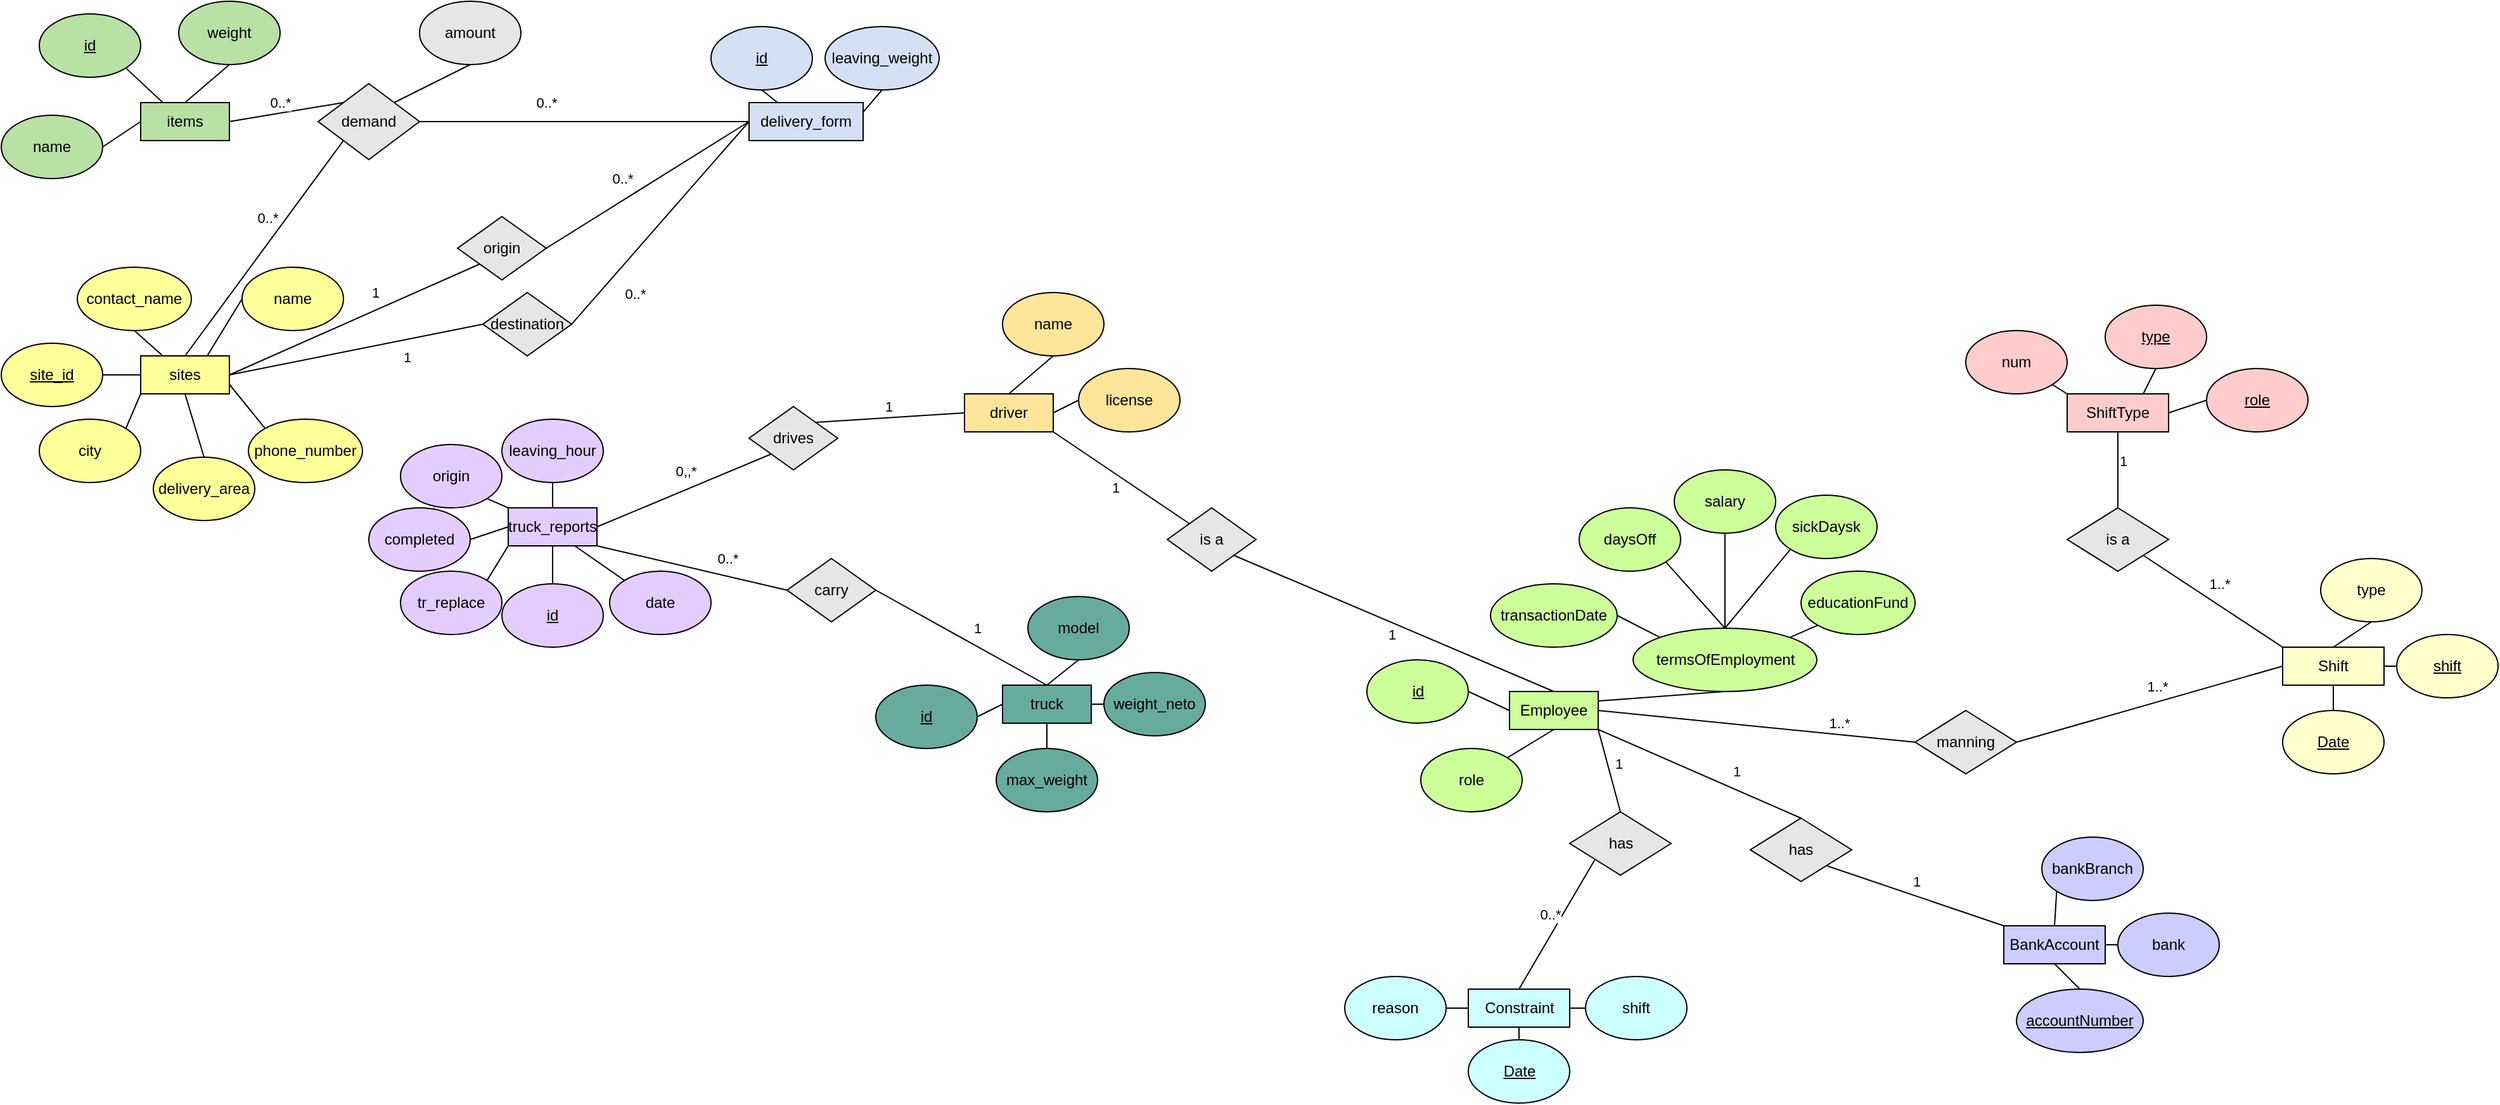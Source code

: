 <mxfile version="14.6.6" type="github">
  <diagram id="Gg7oe4cbM-nP1ZBiEeL3" name="Page-1">
    <mxGraphModel dx="999" dy="402" grid="1" gridSize="10" guides="1" tooltips="1" connect="1" arrows="1" fold="1" page="1" pageScale="1" pageWidth="850" pageHeight="1100" math="0" shadow="0">
      <root>
        <mxCell id="0" />
        <mxCell id="1" parent="0" />
        <mxCell id="dE7XT5yFoyi2Y103YuFL-1" value="items" style="rounded=0;whiteSpace=wrap;html=1;fillColor=#B9E0A5;" vertex="1" parent="1">
          <mxGeometry x="140" y="110" width="70" height="30" as="geometry" />
        </mxCell>
        <mxCell id="dE7XT5yFoyi2Y103YuFL-2" value="&lt;u&gt;id&lt;/u&gt;" style="ellipse;whiteSpace=wrap;html=1;fillColor=#B9E0A5;" vertex="1" parent="1">
          <mxGeometry x="60" y="40" width="80" height="50" as="geometry" />
        </mxCell>
        <mxCell id="dE7XT5yFoyi2Y103YuFL-4" value="name" style="ellipse;whiteSpace=wrap;html=1;fillColor=#B9E0A5;" vertex="1" parent="1">
          <mxGeometry x="30" y="120" width="80" height="50" as="geometry" />
        </mxCell>
        <mxCell id="dE7XT5yFoyi2Y103YuFL-8" value="weight" style="ellipse;whiteSpace=wrap;html=1;fillColor=#B9E0A5;" vertex="1" parent="1">
          <mxGeometry x="170" y="30" width="80" height="50" as="geometry" />
        </mxCell>
        <mxCell id="dE7XT5yFoyi2Y103YuFL-9" value="amount" style="ellipse;whiteSpace=wrap;html=1;fillColor=#E6E6E6;" vertex="1" parent="1">
          <mxGeometry x="360" y="30" width="80" height="50" as="geometry" />
        </mxCell>
        <mxCell id="dE7XT5yFoyi2Y103YuFL-10" value="sites" style="rounded=0;whiteSpace=wrap;html=1;fillColor=#FFFF99;" vertex="1" parent="1">
          <mxGeometry x="140" y="310" width="70" height="30" as="geometry" />
        </mxCell>
        <mxCell id="dE7XT5yFoyi2Y103YuFL-11" value="&lt;u&gt;site_id&lt;/u&gt;" style="ellipse;whiteSpace=wrap;html=1;fillColor=#FFFF99;" vertex="1" parent="1">
          <mxGeometry x="30" y="300" width="80" height="50" as="geometry" />
        </mxCell>
        <mxCell id="dE7XT5yFoyi2Y103YuFL-12" value="city" style="ellipse;whiteSpace=wrap;html=1;fillColor=#FFFF99;" vertex="1" parent="1">
          <mxGeometry x="60" y="360" width="80" height="50" as="geometry" />
        </mxCell>
        <mxCell id="dE7XT5yFoyi2Y103YuFL-13" value="phone_number" style="ellipse;whiteSpace=wrap;html=1;fillColor=#FFFF99;" vertex="1" parent="1">
          <mxGeometry x="225" y="360" width="90" height="50" as="geometry" />
        </mxCell>
        <mxCell id="dE7XT5yFoyi2Y103YuFL-14" value="delivery_area" style="ellipse;whiteSpace=wrap;html=1;fillColor=#FFFF99;" vertex="1" parent="1">
          <mxGeometry x="150" y="390" width="80" height="50" as="geometry" />
        </mxCell>
        <mxCell id="dE7XT5yFoyi2Y103YuFL-15" value="contact_name" style="ellipse;whiteSpace=wrap;html=1;fillColor=#FFFF99;" vertex="1" parent="1">
          <mxGeometry x="90" y="240" width="90" height="50" as="geometry" />
        </mxCell>
        <mxCell id="dE7XT5yFoyi2Y103YuFL-16" value="name" style="ellipse;whiteSpace=wrap;html=1;fillColor=#FFFF99;" vertex="1" parent="1">
          <mxGeometry x="220" y="240" width="80" height="50" as="geometry" />
        </mxCell>
        <mxCell id="dE7XT5yFoyi2Y103YuFL-17" value="truck_reports" style="rounded=0;whiteSpace=wrap;html=1;fillColor=#E5CCFF;" vertex="1" parent="1">
          <mxGeometry x="430" y="430" width="70" height="30" as="geometry" />
        </mxCell>
        <mxCell id="dE7XT5yFoyi2Y103YuFL-18" value="date&lt;span style=&quot;color: rgba(0 , 0 , 0 , 0) ; font-family: monospace ; font-size: 0px&quot;&gt;%3CmxGraphModel%3E%3Croot%3E%3CmxCell%20id%3D%220%22%2F%3E%3CmxCell%20id%3D%221%22%20parent%3D%220%22%2F%3E%3CmxCell%20id%3D%222%22%20value%3D%22%26lt%3Bu%26gt%3Bid%26lt%3B%2Fu%26gt%3B%22%20style%3D%22ellipse%3BwhiteSpace%3Dwrap%3Bhtml%3D1%3B%22%20vertex%3D%221%22%20parent%3D%221%22%3E%3CmxGeometry%20x%3D%2260%22%20y%3D%2240%22%20width%3D%2280%22%20height%3D%2250%22%20as%3D%22geometry%22%2F%3E%3C%2FmxCell%3E%3C%2Froot%3E%3C%2FmxGraphModel%3E&lt;/span&gt;" style="ellipse;whiteSpace=wrap;html=1;fillColor=#E5CCFF;" vertex="1" parent="1">
          <mxGeometry x="510" y="480" width="80" height="50" as="geometry" />
        </mxCell>
        <mxCell id="dE7XT5yFoyi2Y103YuFL-20" value="&lt;u&gt;id&lt;/u&gt;" style="ellipse;whiteSpace=wrap;html=1;fillColor=#E5CCFF;" vertex="1" parent="1">
          <mxGeometry x="425" y="490" width="80" height="50" as="geometry" />
        </mxCell>
        <mxCell id="dE7XT5yFoyi2Y103YuFL-21" value="leaving_hour" style="ellipse;whiteSpace=wrap;html=1;fillColor=#E5CCFF;" vertex="1" parent="1">
          <mxGeometry x="425" y="360" width="80" height="50" as="geometry" />
        </mxCell>
        <mxCell id="dE7XT5yFoyi2Y103YuFL-25" value="origin" style="ellipse;whiteSpace=wrap;html=1;fillColor=#E5CCFF;" vertex="1" parent="1">
          <mxGeometry x="345" y="380" width="80" height="50" as="geometry" />
        </mxCell>
        <mxCell id="dE7XT5yFoyi2Y103YuFL-26" value="completed" style="ellipse;whiteSpace=wrap;html=1;fillColor=#E5CCFF;" vertex="1" parent="1">
          <mxGeometry x="320" y="430" width="80" height="50" as="geometry" />
        </mxCell>
        <mxCell id="dE7XT5yFoyi2Y103YuFL-27" value="tr_replace" style="ellipse;whiteSpace=wrap;html=1;fillColor=#E5CCFF;" vertex="1" parent="1">
          <mxGeometry x="345" y="480" width="80" height="50" as="geometry" />
        </mxCell>
        <mxCell id="dE7XT5yFoyi2Y103YuFL-38" value="delivery_form" style="rounded=0;whiteSpace=wrap;html=1;fillColor=#D4E1F5;" vertex="1" parent="1">
          <mxGeometry x="620" y="110" width="90" height="30" as="geometry" />
        </mxCell>
        <mxCell id="dE7XT5yFoyi2Y103YuFL-39" value="&lt;u&gt;id&lt;/u&gt;" style="ellipse;whiteSpace=wrap;html=1;fillColor=#D4E1F5;" vertex="1" parent="1">
          <mxGeometry x="590" y="50" width="80" height="50" as="geometry" />
        </mxCell>
        <mxCell id="dE7XT5yFoyi2Y103YuFL-43" value="leaving_weight" style="ellipse;whiteSpace=wrap;html=1;fillColor=#D4E1F5;" vertex="1" parent="1">
          <mxGeometry x="680" y="50" width="90" height="50" as="geometry" />
        </mxCell>
        <mxCell id="dE7XT5yFoyi2Y103YuFL-46" value="demand" style="rhombus;whiteSpace=wrap;html=1;fillColor=#E6E6E6;" vertex="1" parent="1">
          <mxGeometry x="280" y="95" width="80" height="60" as="geometry" />
        </mxCell>
        <mxCell id="dE7XT5yFoyi2Y103YuFL-47" value="" style="endArrow=none;html=1;exitX=1;exitY=0.5;exitDx=0;exitDy=0;entryX=0;entryY=0;entryDx=0;entryDy=0;" edge="1" parent="1" source="dE7XT5yFoyi2Y103YuFL-1" target="dE7XT5yFoyi2Y103YuFL-46">
          <mxGeometry width="50" height="50" relative="1" as="geometry">
            <mxPoint x="400" y="220" as="sourcePoint" />
            <mxPoint x="450" y="170" as="targetPoint" />
          </mxGeometry>
        </mxCell>
        <mxCell id="dE7XT5yFoyi2Y103YuFL-135" value="0..*" style="edgeLabel;html=1;align=center;verticalAlign=middle;resizable=0;points=[];" vertex="1" connectable="0" parent="dE7XT5yFoyi2Y103YuFL-47">
          <mxGeometry x="-0.321" y="3" relative="1" as="geometry">
            <mxPoint x="10" y="-7" as="offset" />
          </mxGeometry>
        </mxCell>
        <mxCell id="dE7XT5yFoyi2Y103YuFL-48" value="" style="endArrow=none;html=1;exitX=0;exitY=1;exitDx=0;exitDy=0;entryX=0.5;entryY=0;entryDx=0;entryDy=0;" edge="1" parent="1" source="dE7XT5yFoyi2Y103YuFL-46" target="dE7XT5yFoyi2Y103YuFL-10">
          <mxGeometry width="50" height="50" relative="1" as="geometry">
            <mxPoint x="220" y="135" as="sourcePoint" />
            <mxPoint x="260" y="195" as="targetPoint" />
          </mxGeometry>
        </mxCell>
        <mxCell id="dE7XT5yFoyi2Y103YuFL-136" value="0..*" style="edgeLabel;html=1;align=center;verticalAlign=middle;resizable=0;points=[];" vertex="1" connectable="0" parent="dE7XT5yFoyi2Y103YuFL-48">
          <mxGeometry x="-0.344" y="-9" relative="1" as="geometry">
            <mxPoint x="-12" y="10" as="offset" />
          </mxGeometry>
        </mxCell>
        <mxCell id="dE7XT5yFoyi2Y103YuFL-52" value="destination" style="rhombus;whiteSpace=wrap;html=1;fillColor=#E6E6E6;" vertex="1" parent="1">
          <mxGeometry x="410" y="260" width="70" height="50" as="geometry" />
        </mxCell>
        <mxCell id="dE7XT5yFoyi2Y103YuFL-53" value="" style="endArrow=none;html=1;entryX=0;entryY=0.5;entryDx=0;entryDy=0;exitX=1;exitY=0.5;exitDx=0;exitDy=0;" edge="1" parent="1" target="dE7XT5yFoyi2Y103YuFL-52" source="dE7XT5yFoyi2Y103YuFL-10">
          <mxGeometry width="50" height="50" relative="1" as="geometry">
            <mxPoint x="220" y="120" as="sourcePoint" />
            <mxPoint x="390" y="220" as="targetPoint" />
          </mxGeometry>
        </mxCell>
        <mxCell id="dE7XT5yFoyi2Y103YuFL-128" value="1" style="edgeLabel;html=1;align=center;verticalAlign=middle;resizable=0;points=[];" vertex="1" connectable="0" parent="dE7XT5yFoyi2Y103YuFL-53">
          <mxGeometry x="0.374" y="-3" relative="1" as="geometry">
            <mxPoint x="2" y="10" as="offset" />
          </mxGeometry>
        </mxCell>
        <mxCell id="dE7XT5yFoyi2Y103YuFL-54" value="" style="endArrow=none;html=1;entryX=1;entryY=0.5;entryDx=0;entryDy=0;exitX=0;exitY=0.5;exitDx=0;exitDy=0;" edge="1" parent="1" target="dE7XT5yFoyi2Y103YuFL-52" source="dE7XT5yFoyi2Y103YuFL-38">
          <mxGeometry width="50" height="50" relative="1" as="geometry">
            <mxPoint x="600" y="245" as="sourcePoint" />
            <mxPoint x="390" y="220" as="targetPoint" />
          </mxGeometry>
        </mxCell>
        <mxCell id="dE7XT5yFoyi2Y103YuFL-127" value="0..*" style="edgeLabel;html=1;align=center;verticalAlign=middle;resizable=0;points=[];" vertex="1" connectable="0" parent="dE7XT5yFoyi2Y103YuFL-54">
          <mxGeometry x="-0.132" relative="1" as="geometry">
            <mxPoint x="-29" y="66" as="offset" />
          </mxGeometry>
        </mxCell>
        <mxCell id="dE7XT5yFoyi2Y103YuFL-56" value="origin" style="rhombus;whiteSpace=wrap;html=1;fillColor=#E6E6E6;" vertex="1" parent="1">
          <mxGeometry x="390" y="200" width="70" height="50" as="geometry" />
        </mxCell>
        <mxCell id="dE7XT5yFoyi2Y103YuFL-57" value="" style="endArrow=none;html=1;entryX=1;entryY=0.5;entryDx=0;entryDy=0;exitX=0;exitY=0.5;exitDx=0;exitDy=0;" edge="1" parent="1" source="dE7XT5yFoyi2Y103YuFL-38" target="dE7XT5yFoyi2Y103YuFL-56">
          <mxGeometry width="50" height="50" relative="1" as="geometry">
            <mxPoint x="600" y="245" as="sourcePoint" />
            <mxPoint x="490" y="295" as="targetPoint" />
          </mxGeometry>
        </mxCell>
        <mxCell id="dE7XT5yFoyi2Y103YuFL-125" value="0..*" style="edgeLabel;html=1;align=center;verticalAlign=middle;resizable=0;points=[];" vertex="1" connectable="0" parent="dE7XT5yFoyi2Y103YuFL-57">
          <mxGeometry x="0.161" y="-2" relative="1" as="geometry">
            <mxPoint x="-6" y="-12" as="offset" />
          </mxGeometry>
        </mxCell>
        <mxCell id="dE7XT5yFoyi2Y103YuFL-58" value="" style="endArrow=none;html=1;entryX=1;entryY=0.5;entryDx=0;entryDy=0;exitX=0;exitY=1;exitDx=0;exitDy=0;" edge="1" parent="1" source="dE7XT5yFoyi2Y103YuFL-56" target="dE7XT5yFoyi2Y103YuFL-10">
          <mxGeometry width="50" height="50" relative="1" as="geometry">
            <mxPoint x="600" y="245" as="sourcePoint" />
            <mxPoint x="470" y="235" as="targetPoint" />
          </mxGeometry>
        </mxCell>
        <mxCell id="dE7XT5yFoyi2Y103YuFL-123" value="1" style="edgeLabel;html=1;align=center;verticalAlign=middle;resizable=0;points=[];" vertex="1" connectable="0" parent="dE7XT5yFoyi2Y103YuFL-58">
          <mxGeometry x="-0.439" y="5" relative="1" as="geometry">
            <mxPoint x="-29" y="-7" as="offset" />
          </mxGeometry>
        </mxCell>
        <mxCell id="dE7XT5yFoyi2Y103YuFL-59" value="driver" style="rounded=0;whiteSpace=wrap;html=1;fillColor=#FFE599;" vertex="1" parent="1">
          <mxGeometry x="790" y="340" width="70" height="30" as="geometry" />
        </mxCell>
        <mxCell id="dE7XT5yFoyi2Y103YuFL-61" value="truck" style="rounded=0;whiteSpace=wrap;html=1;fillColor=#67AB9F;strokeColor=#000000;" vertex="1" parent="1">
          <mxGeometry x="820" y="570" width="70" height="30" as="geometry" />
        </mxCell>
        <mxCell id="dE7XT5yFoyi2Y103YuFL-64" value="name" style="ellipse;whiteSpace=wrap;html=1;fillColor=#FFE599;" vertex="1" parent="1">
          <mxGeometry x="820" y="260" width="80" height="50" as="geometry" />
        </mxCell>
        <mxCell id="dE7XT5yFoyi2Y103YuFL-65" value="license" style="ellipse;whiteSpace=wrap;html=1;fillColor=#FFE599;" vertex="1" parent="1">
          <mxGeometry x="880" y="320" width="80" height="50" as="geometry" />
        </mxCell>
        <mxCell id="dE7XT5yFoyi2Y103YuFL-66" value="" style="endArrow=none;html=1;exitX=1;exitY=0.5;exitDx=0;exitDy=0;entryX=0;entryY=1;entryDx=0;entryDy=0;" edge="1" parent="1" source="dE7XT5yFoyi2Y103YuFL-17" target="dE7XT5yFoyi2Y103YuFL-67">
          <mxGeometry width="50" height="50" relative="1" as="geometry">
            <mxPoint x="600" y="450" as="sourcePoint" />
            <mxPoint x="650" y="400" as="targetPoint" />
          </mxGeometry>
        </mxCell>
        <mxCell id="dE7XT5yFoyi2Y103YuFL-137" value="0,,*" style="edgeLabel;html=1;align=center;verticalAlign=middle;resizable=0;points=[];" vertex="1" connectable="0" parent="dE7XT5yFoyi2Y103YuFL-66">
          <mxGeometry x="0.323" y="-4" relative="1" as="geometry">
            <mxPoint x="-23" y="-10" as="offset" />
          </mxGeometry>
        </mxCell>
        <mxCell id="dE7XT5yFoyi2Y103YuFL-67" value="drives" style="rhombus;whiteSpace=wrap;html=1;fillColor=#E6E6E6;" vertex="1" parent="1">
          <mxGeometry x="620" y="350" width="70" height="50" as="geometry" />
        </mxCell>
        <mxCell id="dE7XT5yFoyi2Y103YuFL-69" value="1" style="endArrow=none;html=1;exitX=1;exitY=0;exitDx=0;exitDy=0;entryX=0;entryY=0.5;entryDx=0;entryDy=0;" edge="1" parent="1" source="dE7XT5yFoyi2Y103YuFL-67" target="dE7XT5yFoyi2Y103YuFL-59">
          <mxGeometry x="-0.012" y="9" width="50" height="50" relative="1" as="geometry">
            <mxPoint x="510" y="455" as="sourcePoint" />
            <mxPoint x="647.5" y="397.5" as="targetPoint" />
            <mxPoint as="offset" />
          </mxGeometry>
        </mxCell>
        <mxCell id="dE7XT5yFoyi2Y103YuFL-71" value="&lt;u&gt;id&lt;/u&gt;" style="ellipse;whiteSpace=wrap;html=1;fillColor=#67AB9F;strokeColor=#000000;" vertex="1" parent="1">
          <mxGeometry x="720" y="570" width="80" height="50" as="geometry" />
        </mxCell>
        <mxCell id="dE7XT5yFoyi2Y103YuFL-72" value="model" style="ellipse;whiteSpace=wrap;html=1;fillColor=#67AB9F;strokeColor=#000000;" vertex="1" parent="1">
          <mxGeometry x="840" y="500" width="80" height="50" as="geometry" />
        </mxCell>
        <mxCell id="dE7XT5yFoyi2Y103YuFL-73" value="weight_neto" style="ellipse;whiteSpace=wrap;html=1;fillColor=#67AB9F;strokeColor=#000000;" vertex="1" parent="1">
          <mxGeometry x="900" y="560" width="80" height="50" as="geometry" />
        </mxCell>
        <mxCell id="dE7XT5yFoyi2Y103YuFL-74" value="max_weight" style="ellipse;whiteSpace=wrap;html=1;fillColor=#67AB9F;strokeColor=#000000;" vertex="1" parent="1">
          <mxGeometry x="815" y="620" width="80" height="50" as="geometry" />
        </mxCell>
        <mxCell id="dE7XT5yFoyi2Y103YuFL-75" value="carry" style="rhombus;whiteSpace=wrap;html=1;fillColor=#E6E6E6;" vertex="1" parent="1">
          <mxGeometry x="650" y="470" width="70" height="50" as="geometry" />
        </mxCell>
        <mxCell id="dE7XT5yFoyi2Y103YuFL-76" value="" style="endArrow=none;html=1;exitX=1;exitY=1;exitDx=0;exitDy=0;entryX=0;entryY=0.5;entryDx=0;entryDy=0;" edge="1" parent="1" source="dE7XT5yFoyi2Y103YuFL-17" target="dE7XT5yFoyi2Y103YuFL-75">
          <mxGeometry width="50" height="50" relative="1" as="geometry">
            <mxPoint x="510" y="455" as="sourcePoint" />
            <mxPoint x="647.5" y="397.5" as="targetPoint" />
          </mxGeometry>
        </mxCell>
        <mxCell id="dE7XT5yFoyi2Y103YuFL-138" value="0..*" style="edgeLabel;html=1;align=center;verticalAlign=middle;resizable=0;points=[];" vertex="1" connectable="0" parent="dE7XT5yFoyi2Y103YuFL-76">
          <mxGeometry x="0.362" y="2" relative="1" as="geometry">
            <mxPoint y="-12" as="offset" />
          </mxGeometry>
        </mxCell>
        <mxCell id="dE7XT5yFoyi2Y103YuFL-77" value="" style="endArrow=none;html=1;exitX=1;exitY=0.5;exitDx=0;exitDy=0;entryX=0.5;entryY=0;entryDx=0;entryDy=0;" edge="1" parent="1" source="dE7XT5yFoyi2Y103YuFL-75" target="dE7XT5yFoyi2Y103YuFL-61">
          <mxGeometry width="50" height="50" relative="1" as="geometry">
            <mxPoint x="520" y="465" as="sourcePoint" />
            <mxPoint x="657.5" y="407.5" as="targetPoint" />
          </mxGeometry>
        </mxCell>
        <mxCell id="dE7XT5yFoyi2Y103YuFL-139" value="1" style="edgeLabel;html=1;align=center;verticalAlign=middle;resizable=0;points=[];" vertex="1" connectable="0" parent="dE7XT5yFoyi2Y103YuFL-77">
          <mxGeometry x="0.189" y="1" relative="1" as="geometry">
            <mxPoint x="-1" y="-14" as="offset" />
          </mxGeometry>
        </mxCell>
        <mxCell id="dE7XT5yFoyi2Y103YuFL-78" value="" style="endArrow=none;html=1;exitX=1;exitY=0;exitDx=0;exitDy=0;entryX=0.5;entryY=1;entryDx=0;entryDy=0;" edge="1" parent="1" source="dE7XT5yFoyi2Y103YuFL-46" target="dE7XT5yFoyi2Y103YuFL-9">
          <mxGeometry width="50" height="50" relative="1" as="geometry">
            <mxPoint x="360" y="220" as="sourcePoint" />
            <mxPoint x="410" y="170" as="targetPoint" />
          </mxGeometry>
        </mxCell>
        <mxCell id="dE7XT5yFoyi2Y103YuFL-79" value="Employee" style="rounded=0;whiteSpace=wrap;html=1;fillColor=#CCFF99;" vertex="1" parent="1">
          <mxGeometry x="1220" y="575" width="70" height="30" as="geometry" />
        </mxCell>
        <mxCell id="dE7XT5yFoyi2Y103YuFL-80" value="&lt;u&gt;id&lt;/u&gt;" style="ellipse;whiteSpace=wrap;html=1;fillColor=#CCFF99;" vertex="1" parent="1">
          <mxGeometry x="1107.5" y="550" width="80" height="50" as="geometry" />
        </mxCell>
        <mxCell id="dE7XT5yFoyi2Y103YuFL-81" value="transactionDate" style="ellipse;whiteSpace=wrap;html=1;fillColor=#CCFF99;" vertex="1" parent="1">
          <mxGeometry x="1205" y="490" width="100" height="50" as="geometry" />
        </mxCell>
        <mxCell id="dE7XT5yFoyi2Y103YuFL-83" value="role" style="ellipse;whiteSpace=wrap;html=1;fillColor=#CCFF99;" vertex="1" parent="1">
          <mxGeometry x="1150" y="620" width="80" height="50" as="geometry" />
        </mxCell>
        <mxCell id="dE7XT5yFoyi2Y103YuFL-84" value="" style="endArrow=none;html=1;exitX=0;exitY=0.5;exitDx=0;exitDy=0;entryX=1;entryY=0.5;entryDx=0;entryDy=0;" edge="1" parent="1" target="dE7XT5yFoyi2Y103YuFL-79" source="dE7XT5yFoyi2Y103YuFL-106">
          <mxGeometry width="50" height="50" relative="1" as="geometry">
            <mxPoint x="1120" y="500" as="sourcePoint" />
            <mxPoint x="1057.5" y="412.5" as="targetPoint" />
          </mxGeometry>
        </mxCell>
        <mxCell id="dE7XT5yFoyi2Y103YuFL-171" value="1..*" style="edgeLabel;html=1;align=center;verticalAlign=middle;resizable=0;points=[];" vertex="1" connectable="0" parent="dE7XT5yFoyi2Y103YuFL-84">
          <mxGeometry x="-0.283" y="4" relative="1" as="geometry">
            <mxPoint x="30" y="-10" as="offset" />
          </mxGeometry>
        </mxCell>
        <mxCell id="dE7XT5yFoyi2Y103YuFL-85" value="BankAccount" style="rounded=0;whiteSpace=wrap;html=1;fillColor=#CCCCFF;" vertex="1" parent="1">
          <mxGeometry x="1610" y="760" width="80" height="30" as="geometry" />
        </mxCell>
        <mxCell id="dE7XT5yFoyi2Y103YuFL-86" value="&lt;u&gt;accountNumber&lt;/u&gt;" style="ellipse;whiteSpace=wrap;html=1;fillColor=#CCCCFF;" vertex="1" parent="1">
          <mxGeometry x="1620" y="810" width="100" height="50" as="geometry" />
        </mxCell>
        <mxCell id="dE7XT5yFoyi2Y103YuFL-87" value="bankBranch" style="ellipse;whiteSpace=wrap;html=1;fillColor=#CCCCFF;" vertex="1" parent="1">
          <mxGeometry x="1640" y="690" width="80" height="50" as="geometry" />
        </mxCell>
        <mxCell id="dE7XT5yFoyi2Y103YuFL-88" value="bank" style="ellipse;whiteSpace=wrap;html=1;fillColor=#CCCCFF;" vertex="1" parent="1">
          <mxGeometry x="1700" y="750" width="80" height="50" as="geometry" />
        </mxCell>
        <mxCell id="dE7XT5yFoyi2Y103YuFL-91" value="educationFund" style="ellipse;whiteSpace=wrap;html=1;fillColor=#CCFF99;" vertex="1" parent="1">
          <mxGeometry x="1450" y="480" width="90" height="50" as="geometry" />
        </mxCell>
        <mxCell id="dE7XT5yFoyi2Y103YuFL-92" value="salary" style="ellipse;whiteSpace=wrap;html=1;fillColor=#CCFF99;" vertex="1" parent="1">
          <mxGeometry x="1350" y="400" width="80" height="50" as="geometry" />
        </mxCell>
        <mxCell id="dE7XT5yFoyi2Y103YuFL-93" value="sickDaysk" style="ellipse;whiteSpace=wrap;html=1;fillColor=#CCFF99;" vertex="1" parent="1">
          <mxGeometry x="1430" y="420" width="80" height="50" as="geometry" />
        </mxCell>
        <mxCell id="dE7XT5yFoyi2Y103YuFL-94" value="termsOfEmployment" style="ellipse;whiteSpace=wrap;html=1;fillColor=#CCFF99;" vertex="1" parent="1">
          <mxGeometry x="1317.5" y="525" width="145" height="50" as="geometry" />
        </mxCell>
        <mxCell id="dE7XT5yFoyi2Y103YuFL-95" value="daysOff" style="ellipse;whiteSpace=wrap;html=1;fillColor=#CCFF99;" vertex="1" parent="1">
          <mxGeometry x="1275" y="430" width="80" height="50" as="geometry" />
        </mxCell>
        <mxCell id="dE7XT5yFoyi2Y103YuFL-96" value="Constraint" style="rounded=0;whiteSpace=wrap;html=1;fillColor=#CCFFFF;" vertex="1" parent="1">
          <mxGeometry x="1187.5" y="810" width="80" height="30" as="geometry" />
        </mxCell>
        <mxCell id="dE7XT5yFoyi2Y103YuFL-97" value="reason" style="ellipse;whiteSpace=wrap;html=1;fillColor=#CCFFFF;" vertex="1" parent="1">
          <mxGeometry x="1090" y="800" width="80" height="50" as="geometry" />
        </mxCell>
        <mxCell id="dE7XT5yFoyi2Y103YuFL-98" value="&lt;u&gt;Date&lt;/u&gt;" style="ellipse;whiteSpace=wrap;html=1;fillColor=#CCFFFF;" vertex="1" parent="1">
          <mxGeometry x="1187.5" y="850" width="80" height="50" as="geometry" />
        </mxCell>
        <mxCell id="dE7XT5yFoyi2Y103YuFL-100" value="shift" style="ellipse;whiteSpace=wrap;html=1;fillColor=#CCFFFF;" vertex="1" parent="1">
          <mxGeometry x="1280" y="800" width="80" height="50" as="geometry" />
        </mxCell>
        <mxCell id="dE7XT5yFoyi2Y103YuFL-101" value="Shift" style="rounded=0;whiteSpace=wrap;html=1;fillColor=#FFFFCC;" vertex="1" parent="1">
          <mxGeometry x="1830" y="540" width="80" height="30" as="geometry" />
        </mxCell>
        <mxCell id="dE7XT5yFoyi2Y103YuFL-102" value="&lt;u&gt;Date&lt;/u&gt;" style="ellipse;whiteSpace=wrap;html=1;fillColor=#FFFFCC;" vertex="1" parent="1">
          <mxGeometry x="1830" y="590" width="80" height="50" as="geometry" />
        </mxCell>
        <mxCell id="dE7XT5yFoyi2Y103YuFL-103" value="type" style="ellipse;whiteSpace=wrap;html=1;fillColor=#FFFFCC;" vertex="1" parent="1">
          <mxGeometry x="1860" y="470" width="80" height="50" as="geometry" />
        </mxCell>
        <mxCell id="dE7XT5yFoyi2Y103YuFL-104" value="&lt;u&gt;shift&lt;/u&gt;" style="ellipse;whiteSpace=wrap;html=1;fillColor=#FFFFCC;" vertex="1" parent="1">
          <mxGeometry x="1920" y="530" width="80" height="50" as="geometry" />
        </mxCell>
        <mxCell id="dE7XT5yFoyi2Y103YuFL-106" value="manning" style="rhombus;whiteSpace=wrap;html=1;fillColor=#E6E6E6;" vertex="1" parent="1">
          <mxGeometry x="1540" y="590" width="80" height="50" as="geometry" />
        </mxCell>
        <mxCell id="dE7XT5yFoyi2Y103YuFL-107" value="" style="endArrow=none;html=1;exitX=1;exitY=0.5;exitDx=0;exitDy=0;entryX=0;entryY=0.5;entryDx=0;entryDy=0;" edge="1" parent="1" source="dE7XT5yFoyi2Y103YuFL-106" target="dE7XT5yFoyi2Y103YuFL-101">
          <mxGeometry width="50" height="50" relative="1" as="geometry">
            <mxPoint x="1550" y="625" as="sourcePoint" />
            <mxPoint x="1770" y="590" as="targetPoint" />
          </mxGeometry>
        </mxCell>
        <mxCell id="dE7XT5yFoyi2Y103YuFL-170" value="1..*" style="edgeLabel;html=1;align=center;verticalAlign=middle;resizable=0;points=[];" vertex="1" connectable="0" parent="dE7XT5yFoyi2Y103YuFL-107">
          <mxGeometry x="0.125" y="2" relative="1" as="geometry">
            <mxPoint x="-7" y="-9" as="offset" />
          </mxGeometry>
        </mxCell>
        <mxCell id="dE7XT5yFoyi2Y103YuFL-108" value="ShiftType" style="rounded=0;whiteSpace=wrap;html=1;fillColor=#FFCCCC;" vertex="1" parent="1">
          <mxGeometry x="1660" y="340" width="80" height="30" as="geometry" />
        </mxCell>
        <mxCell id="dE7XT5yFoyi2Y103YuFL-109" value="num" style="ellipse;whiteSpace=wrap;html=1;fillColor=#FFCCCC;" vertex="1" parent="1">
          <mxGeometry x="1580" y="290" width="80" height="50" as="geometry" />
        </mxCell>
        <mxCell id="dE7XT5yFoyi2Y103YuFL-110" value="&lt;u&gt;type&lt;/u&gt;" style="ellipse;whiteSpace=wrap;html=1;fillColor=#FFCCCC;" vertex="1" parent="1">
          <mxGeometry x="1690" y="270" width="80" height="50" as="geometry" />
        </mxCell>
        <mxCell id="dE7XT5yFoyi2Y103YuFL-111" value="&lt;u&gt;role&lt;/u&gt;" style="ellipse;whiteSpace=wrap;html=1;fillColor=#FFCCCC;" vertex="1" parent="1">
          <mxGeometry x="1770" y="320" width="80" height="50" as="geometry" />
        </mxCell>
        <mxCell id="dE7XT5yFoyi2Y103YuFL-112" value="" style="endArrow=none;html=1;exitX=0.5;exitY=0;exitDx=0;exitDy=0;entryX=0.5;entryY=1;entryDx=0;entryDy=0;" edge="1" parent="1" source="dE7XT5yFoyi2Y103YuFL-1" target="dE7XT5yFoyi2Y103YuFL-8">
          <mxGeometry width="50" height="50" relative="1" as="geometry">
            <mxPoint x="340" y="270" as="sourcePoint" />
            <mxPoint x="390" y="220" as="targetPoint" />
          </mxGeometry>
        </mxCell>
        <mxCell id="dE7XT5yFoyi2Y103YuFL-113" value="" style="endArrow=none;html=1;exitX=0.25;exitY=0;exitDx=0;exitDy=0;entryX=1;entryY=1;entryDx=0;entryDy=0;" edge="1" parent="1" source="dE7XT5yFoyi2Y103YuFL-1" target="dE7XT5yFoyi2Y103YuFL-2">
          <mxGeometry width="50" height="50" relative="1" as="geometry">
            <mxPoint x="185" y="120" as="sourcePoint" />
            <mxPoint x="220" y="90" as="targetPoint" />
          </mxGeometry>
        </mxCell>
        <mxCell id="dE7XT5yFoyi2Y103YuFL-114" value="" style="endArrow=none;html=1;exitX=0;exitY=0.5;exitDx=0;exitDy=0;entryX=1;entryY=0.5;entryDx=0;entryDy=0;" edge="1" parent="1" source="dE7XT5yFoyi2Y103YuFL-1" target="dE7XT5yFoyi2Y103YuFL-4">
          <mxGeometry width="50" height="50" relative="1" as="geometry">
            <mxPoint x="167.5" y="120" as="sourcePoint" />
            <mxPoint x="138.284" y="92.678" as="targetPoint" />
          </mxGeometry>
        </mxCell>
        <mxCell id="dE7XT5yFoyi2Y103YuFL-115" value="" style="endArrow=none;html=1;entryX=0.5;entryY=1;entryDx=0;entryDy=0;exitX=0.25;exitY=0;exitDx=0;exitDy=0;" edge="1" parent="1" source="dE7XT5yFoyi2Y103YuFL-10" target="dE7XT5yFoyi2Y103YuFL-15">
          <mxGeometry width="50" height="50" relative="1" as="geometry">
            <mxPoint x="340" y="270" as="sourcePoint" />
            <mxPoint x="390" y="220" as="targetPoint" />
          </mxGeometry>
        </mxCell>
        <mxCell id="dE7XT5yFoyi2Y103YuFL-116" value="" style="endArrow=none;html=1;entryX=1;entryY=0.5;entryDx=0;entryDy=0;exitX=0;exitY=0.5;exitDx=0;exitDy=0;" edge="1" parent="1" source="dE7XT5yFoyi2Y103YuFL-10" target="dE7XT5yFoyi2Y103YuFL-11">
          <mxGeometry width="50" height="50" relative="1" as="geometry">
            <mxPoint x="167.5" y="320" as="sourcePoint" />
            <mxPoint x="145" y="300" as="targetPoint" />
          </mxGeometry>
        </mxCell>
        <mxCell id="dE7XT5yFoyi2Y103YuFL-117" value="" style="endArrow=none;html=1;entryX=1;entryY=0;entryDx=0;entryDy=0;exitX=0;exitY=1;exitDx=0;exitDy=0;" edge="1" parent="1" source="dE7XT5yFoyi2Y103YuFL-10" target="dE7XT5yFoyi2Y103YuFL-12">
          <mxGeometry width="50" height="50" relative="1" as="geometry">
            <mxPoint x="150" y="335" as="sourcePoint" />
            <mxPoint x="120" y="335" as="targetPoint" />
          </mxGeometry>
        </mxCell>
        <mxCell id="dE7XT5yFoyi2Y103YuFL-118" value="" style="endArrow=none;html=1;entryX=0.5;entryY=0;entryDx=0;entryDy=0;exitX=0.5;exitY=1;exitDx=0;exitDy=0;" edge="1" parent="1" source="dE7XT5yFoyi2Y103YuFL-10" target="dE7XT5yFoyi2Y103YuFL-14">
          <mxGeometry width="50" height="50" relative="1" as="geometry">
            <mxPoint x="150" y="350" as="sourcePoint" />
            <mxPoint x="138.284" y="377.322" as="targetPoint" />
          </mxGeometry>
        </mxCell>
        <mxCell id="dE7XT5yFoyi2Y103YuFL-119" value="" style="endArrow=none;html=1;entryX=0;entryY=0;entryDx=0;entryDy=0;exitX=1;exitY=0.75;exitDx=0;exitDy=0;" edge="1" parent="1" source="dE7XT5yFoyi2Y103YuFL-10" target="dE7XT5yFoyi2Y103YuFL-13">
          <mxGeometry width="50" height="50" relative="1" as="geometry">
            <mxPoint x="185" y="350" as="sourcePoint" />
            <mxPoint x="191.716" y="377.322" as="targetPoint" />
          </mxGeometry>
        </mxCell>
        <mxCell id="dE7XT5yFoyi2Y103YuFL-120" value="" style="endArrow=none;html=1;entryX=0;entryY=0.5;entryDx=0;entryDy=0;exitX=0.75;exitY=0;exitDx=0;exitDy=0;" edge="1" parent="1" source="dE7XT5yFoyi2Y103YuFL-10" target="dE7XT5yFoyi2Y103YuFL-16">
          <mxGeometry width="50" height="50" relative="1" as="geometry">
            <mxPoint x="220" y="342.5" as="sourcePoint" />
            <mxPoint x="248.18" y="337.322" as="targetPoint" />
          </mxGeometry>
        </mxCell>
        <mxCell id="dE7XT5yFoyi2Y103YuFL-121" value="" style="endArrow=none;html=1;entryX=0.5;entryY=1;entryDx=0;entryDy=0;exitX=0.25;exitY=0;exitDx=0;exitDy=0;" edge="1" parent="1" source="dE7XT5yFoyi2Y103YuFL-38" target="dE7XT5yFoyi2Y103YuFL-39">
          <mxGeometry width="50" height="50" relative="1" as="geometry">
            <mxPoint x="630" y="135" as="sourcePoint" />
            <mxPoint x="482.5" y="107.5" as="targetPoint" />
          </mxGeometry>
        </mxCell>
        <mxCell id="dE7XT5yFoyi2Y103YuFL-122" value="" style="endArrow=none;html=1;entryX=0.5;entryY=1;entryDx=0;entryDy=0;exitX=1;exitY=0.25;exitDx=0;exitDy=0;" edge="1" parent="1" source="dE7XT5yFoyi2Y103YuFL-38" target="dE7XT5yFoyi2Y103YuFL-43">
          <mxGeometry width="50" height="50" relative="1" as="geometry">
            <mxPoint x="652.5" y="120" as="sourcePoint" />
            <mxPoint x="640" y="110" as="targetPoint" />
          </mxGeometry>
        </mxCell>
        <mxCell id="dE7XT5yFoyi2Y103YuFL-133" value="" style="endArrow=none;html=1;exitX=0;exitY=0.5;exitDx=0;exitDy=0;entryX=1;entryY=0.5;entryDx=0;entryDy=0;" edge="1" parent="1" source="dE7XT5yFoyi2Y103YuFL-38" target="dE7XT5yFoyi2Y103YuFL-46">
          <mxGeometry width="50" height="50" relative="1" as="geometry">
            <mxPoint x="220" y="135" as="sourcePoint" />
            <mxPoint x="310" y="120" as="targetPoint" />
          </mxGeometry>
        </mxCell>
        <mxCell id="dE7XT5yFoyi2Y103YuFL-134" value="0..*" style="edgeLabel;html=1;align=center;verticalAlign=middle;resizable=0;points=[];" vertex="1" connectable="0" parent="dE7XT5yFoyi2Y103YuFL-133">
          <mxGeometry x="0.262" y="-1" relative="1" as="geometry">
            <mxPoint x="4" y="-14" as="offset" />
          </mxGeometry>
        </mxCell>
        <mxCell id="dE7XT5yFoyi2Y103YuFL-140" value="is a" style="rhombus;whiteSpace=wrap;html=1;fillColor=#E6E6E6;" vertex="1" parent="1">
          <mxGeometry x="950" y="430" width="70" height="50" as="geometry" />
        </mxCell>
        <mxCell id="dE7XT5yFoyi2Y103YuFL-142" value="1" style="endArrow=none;html=1;exitX=0;exitY=0;exitDx=0;exitDy=0;entryX=1;entryY=1;entryDx=0;entryDy=0;" edge="1" parent="1" source="dE7XT5yFoyi2Y103YuFL-140" target="dE7XT5yFoyi2Y103YuFL-59">
          <mxGeometry x="-0.012" y="9" width="50" height="50" relative="1" as="geometry">
            <mxPoint x="682.5" y="372.5" as="sourcePoint" />
            <mxPoint x="800" y="365" as="targetPoint" />
            <mxPoint as="offset" />
          </mxGeometry>
        </mxCell>
        <mxCell id="dE7XT5yFoyi2Y103YuFL-143" value="1" style="endArrow=none;html=1;exitX=0.5;exitY=0;exitDx=0;exitDy=0;entryX=1;entryY=1;entryDx=0;entryDy=0;" edge="1" parent="1" source="dE7XT5yFoyi2Y103YuFL-79" target="dE7XT5yFoyi2Y103YuFL-140">
          <mxGeometry x="-0.012" y="9" width="50" height="50" relative="1" as="geometry">
            <mxPoint x="682.5" y="372.5" as="sourcePoint" />
            <mxPoint x="800" y="365" as="targetPoint" />
            <mxPoint as="offset" />
          </mxGeometry>
        </mxCell>
        <mxCell id="dE7XT5yFoyi2Y103YuFL-147" value="" style="endArrow=none;html=1;entryX=0.5;entryY=1;entryDx=0;entryDy=0;exitX=0.5;exitY=0;exitDx=0;exitDy=0;" edge="1" parent="1" source="dE7XT5yFoyi2Y103YuFL-17" target="dE7XT5yFoyi2Y103YuFL-21">
          <mxGeometry width="50" height="50" relative="1" as="geometry">
            <mxPoint x="670" y="350" as="sourcePoint" />
            <mxPoint x="720" y="300" as="targetPoint" />
          </mxGeometry>
        </mxCell>
        <mxCell id="dE7XT5yFoyi2Y103YuFL-148" value="" style="endArrow=none;html=1;entryX=1;entryY=1;entryDx=0;entryDy=0;exitX=0;exitY=0;exitDx=0;exitDy=0;" edge="1" parent="1" source="dE7XT5yFoyi2Y103YuFL-17" target="dE7XT5yFoyi2Y103YuFL-25">
          <mxGeometry width="50" height="50" relative="1" as="geometry">
            <mxPoint x="475" y="440" as="sourcePoint" />
            <mxPoint x="475" y="420" as="targetPoint" />
          </mxGeometry>
        </mxCell>
        <mxCell id="dE7XT5yFoyi2Y103YuFL-149" value="" style="endArrow=none;html=1;entryX=1;entryY=0.5;entryDx=0;entryDy=0;exitX=0;exitY=0.5;exitDx=0;exitDy=0;" edge="1" parent="1" source="dE7XT5yFoyi2Y103YuFL-17" target="dE7XT5yFoyi2Y103YuFL-26">
          <mxGeometry width="50" height="50" relative="1" as="geometry">
            <mxPoint x="440" y="440" as="sourcePoint" />
            <mxPoint x="423.451" y="432.573" as="targetPoint" />
          </mxGeometry>
        </mxCell>
        <mxCell id="dE7XT5yFoyi2Y103YuFL-150" value="" style="endArrow=none;html=1;entryX=1;entryY=0;entryDx=0;entryDy=0;exitX=0;exitY=1;exitDx=0;exitDy=0;" edge="1" parent="1" source="dE7XT5yFoyi2Y103YuFL-17" target="dE7XT5yFoyi2Y103YuFL-27">
          <mxGeometry width="50" height="50" relative="1" as="geometry">
            <mxPoint x="440" y="455" as="sourcePoint" />
            <mxPoint x="410.0" y="465" as="targetPoint" />
          </mxGeometry>
        </mxCell>
        <mxCell id="dE7XT5yFoyi2Y103YuFL-151" value="" style="endArrow=none;html=1;entryX=0.5;entryY=0;entryDx=0;entryDy=0;exitX=0.5;exitY=1;exitDx=0;exitDy=0;" edge="1" parent="1" source="dE7XT5yFoyi2Y103YuFL-17" target="dE7XT5yFoyi2Y103YuFL-20">
          <mxGeometry width="50" height="50" relative="1" as="geometry">
            <mxPoint x="440" y="470" as="sourcePoint" />
            <mxPoint x="423.451" y="497.427" as="targetPoint" />
          </mxGeometry>
        </mxCell>
        <mxCell id="dE7XT5yFoyi2Y103YuFL-152" value="" style="endArrow=none;html=1;entryX=0;entryY=0;entryDx=0;entryDy=0;exitX=0.75;exitY=1;exitDx=0;exitDy=0;" edge="1" parent="1" source="dE7XT5yFoyi2Y103YuFL-17" target="dE7XT5yFoyi2Y103YuFL-18">
          <mxGeometry width="50" height="50" relative="1" as="geometry">
            <mxPoint x="475" y="470" as="sourcePoint" />
            <mxPoint x="475" y="500" as="targetPoint" />
          </mxGeometry>
        </mxCell>
        <mxCell id="dE7XT5yFoyi2Y103YuFL-153" value="" style="endArrow=none;html=1;entryX=0.5;entryY=0;entryDx=0;entryDy=0;exitX=0.5;exitY=1;exitDx=0;exitDy=0;" edge="1" parent="1" source="dE7XT5yFoyi2Y103YuFL-64" target="dE7XT5yFoyi2Y103YuFL-59">
          <mxGeometry width="50" height="50" relative="1" as="geometry">
            <mxPoint x="492.5" y="470" as="sourcePoint" />
            <mxPoint x="531.549" y="497.427" as="targetPoint" />
          </mxGeometry>
        </mxCell>
        <mxCell id="dE7XT5yFoyi2Y103YuFL-154" value="" style="endArrow=none;html=1;entryX=1;entryY=0.5;entryDx=0;entryDy=0;exitX=0;exitY=0.5;exitDx=0;exitDy=0;" edge="1" parent="1" source="dE7XT5yFoyi2Y103YuFL-65" target="dE7XT5yFoyi2Y103YuFL-59">
          <mxGeometry width="50" height="50" relative="1" as="geometry">
            <mxPoint x="870.0" y="320" as="sourcePoint" />
            <mxPoint x="835.0" y="350" as="targetPoint" />
          </mxGeometry>
        </mxCell>
        <mxCell id="dE7XT5yFoyi2Y103YuFL-155" value="" style="endArrow=none;html=1;entryX=0.5;entryY=0;entryDx=0;entryDy=0;exitX=0.5;exitY=1;exitDx=0;exitDy=0;" edge="1" parent="1" source="dE7XT5yFoyi2Y103YuFL-72" target="dE7XT5yFoyi2Y103YuFL-61">
          <mxGeometry width="50" height="50" relative="1" as="geometry">
            <mxPoint x="890.0" y="355" as="sourcePoint" />
            <mxPoint x="870.0" y="365" as="targetPoint" />
          </mxGeometry>
        </mxCell>
        <mxCell id="dE7XT5yFoyi2Y103YuFL-156" value="" style="endArrow=none;html=1;entryX=1;entryY=0.5;entryDx=0;entryDy=0;exitX=0;exitY=0.5;exitDx=0;exitDy=0;" edge="1" parent="1" source="dE7XT5yFoyi2Y103YuFL-73" target="dE7XT5yFoyi2Y103YuFL-61">
          <mxGeometry width="50" height="50" relative="1" as="geometry">
            <mxPoint x="890.0" y="560.0" as="sourcePoint" />
            <mxPoint x="865.0" y="580.0" as="targetPoint" />
          </mxGeometry>
        </mxCell>
        <mxCell id="dE7XT5yFoyi2Y103YuFL-157" value="" style="endArrow=none;html=1;entryX=0.5;entryY=1;entryDx=0;entryDy=0;exitX=0.5;exitY=0;exitDx=0;exitDy=0;" edge="1" parent="1" source="dE7XT5yFoyi2Y103YuFL-74" target="dE7XT5yFoyi2Y103YuFL-61">
          <mxGeometry width="50" height="50" relative="1" as="geometry">
            <mxPoint x="910.0" y="595.0" as="sourcePoint" />
            <mxPoint x="900.0" y="595.0" as="targetPoint" />
          </mxGeometry>
        </mxCell>
        <mxCell id="dE7XT5yFoyi2Y103YuFL-158" value="" style="endArrow=none;html=1;entryX=0;entryY=0.5;entryDx=0;entryDy=0;exitX=1;exitY=0.5;exitDx=0;exitDy=0;" edge="1" parent="1" source="dE7XT5yFoyi2Y103YuFL-71" target="dE7XT5yFoyi2Y103YuFL-61">
          <mxGeometry width="50" height="50" relative="1" as="geometry">
            <mxPoint x="865.0" y="630.0" as="sourcePoint" />
            <mxPoint x="865.0" y="610.0" as="targetPoint" />
          </mxGeometry>
        </mxCell>
        <mxCell id="dE7XT5yFoyi2Y103YuFL-159" value="" style="endArrow=none;html=1;entryX=1;entryY=0;entryDx=0;entryDy=0;exitX=0.5;exitY=1;exitDx=0;exitDy=0;" edge="1" parent="1" source="dE7XT5yFoyi2Y103YuFL-79" target="dE7XT5yFoyi2Y103YuFL-83">
          <mxGeometry width="50" height="50" relative="1" as="geometry">
            <mxPoint x="810" y="605" as="sourcePoint" />
            <mxPoint x="830" y="595" as="targetPoint" />
          </mxGeometry>
        </mxCell>
        <mxCell id="dE7XT5yFoyi2Y103YuFL-160" value="" style="endArrow=none;html=1;entryX=1;entryY=0.5;entryDx=0;entryDy=0;exitX=0;exitY=0.5;exitDx=0;exitDy=0;" edge="1" parent="1" source="dE7XT5yFoyi2Y103YuFL-79" target="dE7XT5yFoyi2Y103YuFL-80">
          <mxGeometry width="50" height="50" relative="1" as="geometry">
            <mxPoint x="1265" y="615" as="sourcePoint" />
            <mxPoint x="1228.419" y="637.407" as="targetPoint" />
          </mxGeometry>
        </mxCell>
        <mxCell id="dE7XT5yFoyi2Y103YuFL-161" value="" style="endArrow=none;html=1;entryX=0.5;entryY=1;entryDx=0;entryDy=0;exitX=1;exitY=0.25;exitDx=0;exitDy=0;" edge="1" parent="1" source="dE7XT5yFoyi2Y103YuFL-79" target="dE7XT5yFoyi2Y103YuFL-94">
          <mxGeometry width="50" height="50" relative="1" as="geometry">
            <mxPoint x="1230" y="600" as="sourcePoint" />
            <mxPoint x="1197.5" y="585" as="targetPoint" />
          </mxGeometry>
        </mxCell>
        <mxCell id="dE7XT5yFoyi2Y103YuFL-162" value="" style="endArrow=none;html=1;entryX=0;entryY=0;entryDx=0;entryDy=0;exitX=1;exitY=0.5;exitDx=0;exitDy=0;" edge="1" parent="1" source="dE7XT5yFoyi2Y103YuFL-81" target="dE7XT5yFoyi2Y103YuFL-94">
          <mxGeometry width="50" height="50" relative="1" as="geometry">
            <mxPoint x="1300" y="592.5" as="sourcePoint" />
            <mxPoint x="1387.5" y="585" as="targetPoint" />
          </mxGeometry>
        </mxCell>
        <mxCell id="dE7XT5yFoyi2Y103YuFL-163" value="" style="endArrow=none;html=1;entryX=0.5;entryY=0;entryDx=0;entryDy=0;exitX=1;exitY=1;exitDx=0;exitDy=0;" edge="1" parent="1" source="dE7XT5yFoyi2Y103YuFL-95" target="dE7XT5yFoyi2Y103YuFL-94">
          <mxGeometry width="50" height="50" relative="1" as="geometry">
            <mxPoint x="1315.0" y="525" as="sourcePoint" />
            <mxPoint x="1336.032" y="542.393" as="targetPoint" />
          </mxGeometry>
        </mxCell>
        <mxCell id="dE7XT5yFoyi2Y103YuFL-164" value="" style="endArrow=none;html=1;entryX=0.5;entryY=0;entryDx=0;entryDy=0;exitX=0.5;exitY=1;exitDx=0;exitDy=0;" edge="1" parent="1" source="dE7XT5yFoyi2Y103YuFL-92" target="dE7XT5yFoyi2Y103YuFL-94">
          <mxGeometry width="50" height="50" relative="1" as="geometry">
            <mxPoint x="1353.419" y="482.593" as="sourcePoint" />
            <mxPoint x="1387.5" y="535" as="targetPoint" />
          </mxGeometry>
        </mxCell>
        <mxCell id="dE7XT5yFoyi2Y103YuFL-165" value="" style="endArrow=none;html=1;entryX=0.5;entryY=0;entryDx=0;entryDy=0;exitX=0;exitY=1;exitDx=0;exitDy=0;" edge="1" parent="1" source="dE7XT5yFoyi2Y103YuFL-93" target="dE7XT5yFoyi2Y103YuFL-94">
          <mxGeometry width="50" height="50" relative="1" as="geometry">
            <mxPoint x="1400" y="460" as="sourcePoint" />
            <mxPoint x="1400" y="535" as="targetPoint" />
          </mxGeometry>
        </mxCell>
        <mxCell id="dE7XT5yFoyi2Y103YuFL-166" value="" style="endArrow=none;html=1;entryX=1;entryY=0;entryDx=0;entryDy=0;exitX=0;exitY=1;exitDx=0;exitDy=0;" edge="1" parent="1" source="dE7XT5yFoyi2Y103YuFL-91" target="dE7XT5yFoyi2Y103YuFL-94">
          <mxGeometry width="50" height="50" relative="1" as="geometry">
            <mxPoint x="1451.581" y="472.593" as="sourcePoint" />
            <mxPoint x="1400" y="535" as="targetPoint" />
          </mxGeometry>
        </mxCell>
        <mxCell id="dE7XT5yFoyi2Y103YuFL-167" value="" style="endArrow=none;html=1;entryX=0.5;entryY=0;entryDx=0;entryDy=0;exitX=0.5;exitY=1;exitDx=0;exitDy=0;" edge="1" parent="1" source="dE7XT5yFoyi2Y103YuFL-103" target="dE7XT5yFoyi2Y103YuFL-101">
          <mxGeometry width="50" height="50" relative="1" as="geometry">
            <mxPoint x="1473.18" y="532.678" as="sourcePoint" />
            <mxPoint x="1451.265" y="542.322" as="targetPoint" />
          </mxGeometry>
        </mxCell>
        <mxCell id="dE7XT5yFoyi2Y103YuFL-168" value="" style="endArrow=none;html=1;entryX=1;entryY=0.5;entryDx=0;entryDy=0;exitX=0;exitY=0.5;exitDx=0;exitDy=0;" edge="1" parent="1" source="dE7XT5yFoyi2Y103YuFL-104" target="dE7XT5yFoyi2Y103YuFL-101">
          <mxGeometry width="50" height="50" relative="1" as="geometry">
            <mxPoint x="1910" y="530.0" as="sourcePoint" />
            <mxPoint x="1880" y="550.0" as="targetPoint" />
          </mxGeometry>
        </mxCell>
        <mxCell id="dE7XT5yFoyi2Y103YuFL-169" value="" style="endArrow=none;html=1;entryX=0.5;entryY=1;entryDx=0;entryDy=0;exitX=0.5;exitY=0;exitDx=0;exitDy=0;" edge="1" parent="1" source="dE7XT5yFoyi2Y103YuFL-102" target="dE7XT5yFoyi2Y103YuFL-101">
          <mxGeometry width="50" height="50" relative="1" as="geometry">
            <mxPoint x="1930.0" y="565.0" as="sourcePoint" />
            <mxPoint x="1920" y="565.0" as="targetPoint" />
          </mxGeometry>
        </mxCell>
        <mxCell id="dE7XT5yFoyi2Y103YuFL-172" value="has" style="rhombus;whiteSpace=wrap;html=1;fillColor=#E6E6E6;" vertex="1" parent="1">
          <mxGeometry x="1267.5" y="670" width="80" height="50" as="geometry" />
        </mxCell>
        <mxCell id="dE7XT5yFoyi2Y103YuFL-173" value="" style="endArrow=none;html=1;exitX=0.5;exitY=0;exitDx=0;exitDy=0;entryX=1;entryY=1;entryDx=0;entryDy=0;" edge="1" parent="1" source="dE7XT5yFoyi2Y103YuFL-172" target="dE7XT5yFoyi2Y103YuFL-79">
          <mxGeometry width="50" height="50" relative="1" as="geometry">
            <mxPoint x="1550" y="625.0" as="sourcePoint" />
            <mxPoint x="1300" y="600.0" as="targetPoint" />
          </mxGeometry>
        </mxCell>
        <mxCell id="dE7XT5yFoyi2Y103YuFL-174" value="1" style="edgeLabel;html=1;align=center;verticalAlign=middle;resizable=0;points=[];" vertex="1" connectable="0" parent="dE7XT5yFoyi2Y103YuFL-173">
          <mxGeometry x="-0.283" y="4" relative="1" as="geometry">
            <mxPoint x="8" y="-16" as="offset" />
          </mxGeometry>
        </mxCell>
        <mxCell id="dE7XT5yFoyi2Y103YuFL-176" value="" style="endArrow=none;html=1;exitX=0.5;exitY=0;exitDx=0;exitDy=0;entryX=0;entryY=1;entryDx=0;entryDy=0;" edge="1" parent="1" source="dE7XT5yFoyi2Y103YuFL-96" target="dE7XT5yFoyi2Y103YuFL-172">
          <mxGeometry width="50" height="50" relative="1" as="geometry">
            <mxPoint x="1340" y="692.5" as="sourcePoint" />
            <mxPoint x="1300" y="615.0" as="targetPoint" />
          </mxGeometry>
        </mxCell>
        <mxCell id="dE7XT5yFoyi2Y103YuFL-177" value="0..*" style="edgeLabel;html=1;align=center;verticalAlign=middle;resizable=0;points=[];" vertex="1" connectable="0" parent="dE7XT5yFoyi2Y103YuFL-176">
          <mxGeometry x="-0.283" y="4" relative="1" as="geometry">
            <mxPoint x="6" y="-21" as="offset" />
          </mxGeometry>
        </mxCell>
        <mxCell id="dE7XT5yFoyi2Y103YuFL-179" value="is a" style="rhombus;whiteSpace=wrap;html=1;fillColor=#E6E6E6;" vertex="1" parent="1">
          <mxGeometry x="1660" y="430" width="80" height="50" as="geometry" />
        </mxCell>
        <mxCell id="dE7XT5yFoyi2Y103YuFL-180" value="" style="endArrow=none;html=1;exitX=0.5;exitY=0;exitDx=0;exitDy=0;entryX=0.5;entryY=1;entryDx=0;entryDy=0;" edge="1" parent="1" source="dE7XT5yFoyi2Y103YuFL-179" target="dE7XT5yFoyi2Y103YuFL-108">
          <mxGeometry width="50" height="50" relative="1" as="geometry">
            <mxPoint x="1340" y="692.5" as="sourcePoint" />
            <mxPoint x="1300" y="615.0" as="targetPoint" />
          </mxGeometry>
        </mxCell>
        <mxCell id="dE7XT5yFoyi2Y103YuFL-181" value="1" style="edgeLabel;html=1;align=center;verticalAlign=middle;resizable=0;points=[];" vertex="1" connectable="0" parent="dE7XT5yFoyi2Y103YuFL-180">
          <mxGeometry x="-0.283" y="4" relative="1" as="geometry">
            <mxPoint x="8" y="-16" as="offset" />
          </mxGeometry>
        </mxCell>
        <mxCell id="dE7XT5yFoyi2Y103YuFL-182" value="" style="endArrow=none;html=1;exitX=1;exitY=1;exitDx=0;exitDy=0;entryX=0;entryY=0;entryDx=0;entryDy=0;" edge="1" parent="1" source="dE7XT5yFoyi2Y103YuFL-179" target="dE7XT5yFoyi2Y103YuFL-101">
          <mxGeometry width="50" height="50" relative="1" as="geometry">
            <mxPoint x="1710" y="440" as="sourcePoint" />
            <mxPoint x="1710" y="380" as="targetPoint" />
          </mxGeometry>
        </mxCell>
        <mxCell id="dE7XT5yFoyi2Y103YuFL-183" value="1..*" style="edgeLabel;html=1;align=center;verticalAlign=middle;resizable=0;points=[];" vertex="1" connectable="0" parent="dE7XT5yFoyi2Y103YuFL-182">
          <mxGeometry x="-0.283" y="4" relative="1" as="geometry">
            <mxPoint x="18" as="offset" />
          </mxGeometry>
        </mxCell>
        <mxCell id="dE7XT5yFoyi2Y103YuFL-184" value="" style="endArrow=none;html=1;entryX=1;entryY=1;entryDx=0;entryDy=0;exitX=0;exitY=0;exitDx=0;exitDy=0;" edge="1" parent="1" source="dE7XT5yFoyi2Y103YuFL-108" target="dE7XT5yFoyi2Y103YuFL-109">
          <mxGeometry width="50" height="50" relative="1" as="geometry">
            <mxPoint x="1550" y="430" as="sourcePoint" />
            <mxPoint x="1600" y="380" as="targetPoint" />
          </mxGeometry>
        </mxCell>
        <mxCell id="dE7XT5yFoyi2Y103YuFL-185" value="" style="endArrow=none;html=1;entryX=0.5;entryY=1;entryDx=0;entryDy=0;exitX=0.75;exitY=0;exitDx=0;exitDy=0;" edge="1" parent="1" source="dE7XT5yFoyi2Y103YuFL-108" target="dE7XT5yFoyi2Y103YuFL-110">
          <mxGeometry width="50" height="50" relative="1" as="geometry">
            <mxPoint x="1670" y="350" as="sourcePoint" />
            <mxPoint x="1658.284" y="342.678" as="targetPoint" />
          </mxGeometry>
        </mxCell>
        <mxCell id="dE7XT5yFoyi2Y103YuFL-186" value="" style="endArrow=none;html=1;entryX=0;entryY=0.5;entryDx=0;entryDy=0;exitX=1;exitY=0.5;exitDx=0;exitDy=0;" edge="1" parent="1" source="dE7XT5yFoyi2Y103YuFL-108" target="dE7XT5yFoyi2Y103YuFL-111">
          <mxGeometry width="50" height="50" relative="1" as="geometry">
            <mxPoint x="1760" y="365" as="sourcePoint" />
            <mxPoint x="1770" y="345" as="targetPoint" />
          </mxGeometry>
        </mxCell>
        <mxCell id="dE7XT5yFoyi2Y103YuFL-187" value="has" style="rhombus;whiteSpace=wrap;html=1;fillColor=#E6E6E6;" vertex="1" parent="1">
          <mxGeometry x="1410" y="675" width="80" height="50" as="geometry" />
        </mxCell>
        <mxCell id="dE7XT5yFoyi2Y103YuFL-188" value="" style="endArrow=none;html=1;exitX=0.5;exitY=0;exitDx=0;exitDy=0;entryX=1;entryY=1;entryDx=0;entryDy=0;" edge="1" parent="1" source="dE7XT5yFoyi2Y103YuFL-187" target="dE7XT5yFoyi2Y103YuFL-79">
          <mxGeometry width="50" height="50" relative="1" as="geometry">
            <mxPoint x="1692.5" y="630.0" as="sourcePoint" />
            <mxPoint x="1432.5" y="610.0" as="targetPoint" />
          </mxGeometry>
        </mxCell>
        <mxCell id="dE7XT5yFoyi2Y103YuFL-189" value="1" style="edgeLabel;html=1;align=center;verticalAlign=middle;resizable=0;points=[];" vertex="1" connectable="0" parent="dE7XT5yFoyi2Y103YuFL-188">
          <mxGeometry x="-0.283" y="4" relative="1" as="geometry">
            <mxPoint x="8" y="-16" as="offset" />
          </mxGeometry>
        </mxCell>
        <mxCell id="dE7XT5yFoyi2Y103YuFL-190" value="" style="endArrow=none;html=1;exitX=0;exitY=0;exitDx=0;exitDy=0;entryX=1;entryY=1;entryDx=0;entryDy=0;" edge="1" parent="1" target="dE7XT5yFoyi2Y103YuFL-187" source="dE7XT5yFoyi2Y103YuFL-85">
          <mxGeometry width="50" height="50" relative="1" as="geometry">
            <mxPoint x="1370" y="815" as="sourcePoint" />
            <mxPoint x="1442.5" y="620.0" as="targetPoint" />
          </mxGeometry>
        </mxCell>
        <mxCell id="dE7XT5yFoyi2Y103YuFL-191" value="1" style="edgeLabel;html=1;align=center;verticalAlign=middle;resizable=0;points=[];" vertex="1" connectable="0" parent="dE7XT5yFoyi2Y103YuFL-190">
          <mxGeometry x="-0.283" y="4" relative="1" as="geometry">
            <mxPoint x="-18" y="-22" as="offset" />
          </mxGeometry>
        </mxCell>
        <mxCell id="dE7XT5yFoyi2Y103YuFL-192" value="" style="endArrow=none;html=1;exitX=0.5;exitY=0;exitDx=0;exitDy=0;entryX=0;entryY=1;entryDx=0;entryDy=0;" edge="1" parent="1" source="dE7XT5yFoyi2Y103YuFL-85" target="dE7XT5yFoyi2Y103YuFL-87">
          <mxGeometry width="50" height="50" relative="1" as="geometry">
            <mxPoint x="1550" y="700" as="sourcePoint" />
            <mxPoint x="1600" y="650" as="targetPoint" />
          </mxGeometry>
        </mxCell>
        <mxCell id="dE7XT5yFoyi2Y103YuFL-193" value="" style="endArrow=none;html=1;exitX=1;exitY=0.5;exitDx=0;exitDy=0;entryX=0;entryY=0.5;entryDx=0;entryDy=0;" edge="1" parent="1" source="dE7XT5yFoyi2Y103YuFL-85" target="dE7XT5yFoyi2Y103YuFL-88">
          <mxGeometry width="50" height="50" relative="1" as="geometry">
            <mxPoint x="1660" y="770" as="sourcePoint" />
            <mxPoint x="1661.716" y="742.678" as="targetPoint" />
          </mxGeometry>
        </mxCell>
        <mxCell id="dE7XT5yFoyi2Y103YuFL-194" value="" style="endArrow=none;html=1;exitX=0.5;exitY=0;exitDx=0;exitDy=0;entryX=0.5;entryY=1;entryDx=0;entryDy=0;" edge="1" parent="1" source="dE7XT5yFoyi2Y103YuFL-86" target="dE7XT5yFoyi2Y103YuFL-85">
          <mxGeometry width="50" height="50" relative="1" as="geometry">
            <mxPoint x="1700" y="785" as="sourcePoint" />
            <mxPoint x="1710.0" y="785" as="targetPoint" />
          </mxGeometry>
        </mxCell>
        <mxCell id="dE7XT5yFoyi2Y103YuFL-195" value="" style="endArrow=none;html=1;entryX=0;entryY=0.5;entryDx=0;entryDy=0;exitX=1;exitY=0.5;exitDx=0;exitDy=0;" edge="1" parent="1" source="dE7XT5yFoyi2Y103YuFL-97" target="dE7XT5yFoyi2Y103YuFL-96">
          <mxGeometry width="50" height="50" relative="1" as="geometry">
            <mxPoint x="1100" y="810" as="sourcePoint" />
            <mxPoint x="1150" y="760" as="targetPoint" />
          </mxGeometry>
        </mxCell>
        <mxCell id="dE7XT5yFoyi2Y103YuFL-196" value="" style="endArrow=none;html=1;entryX=0.5;entryY=1;entryDx=0;entryDy=0;exitX=0.5;exitY=0;exitDx=0;exitDy=0;" edge="1" parent="1" source="dE7XT5yFoyi2Y103YuFL-98" target="dE7XT5yFoyi2Y103YuFL-96">
          <mxGeometry width="50" height="50" relative="1" as="geometry">
            <mxPoint x="1180.0" y="835" as="sourcePoint" />
            <mxPoint x="1197.5" y="835" as="targetPoint" />
          </mxGeometry>
        </mxCell>
        <mxCell id="dE7XT5yFoyi2Y103YuFL-197" value="" style="endArrow=none;html=1;entryX=0;entryY=0.5;entryDx=0;entryDy=0;exitX=1;exitY=0.5;exitDx=0;exitDy=0;" edge="1" parent="1" source="dE7XT5yFoyi2Y103YuFL-96" target="dE7XT5yFoyi2Y103YuFL-100">
          <mxGeometry width="50" height="50" relative="1" as="geometry">
            <mxPoint x="1237.5" y="860" as="sourcePoint" />
            <mxPoint x="1237.5" y="850" as="targetPoint" />
          </mxGeometry>
        </mxCell>
      </root>
    </mxGraphModel>
  </diagram>
</mxfile>
